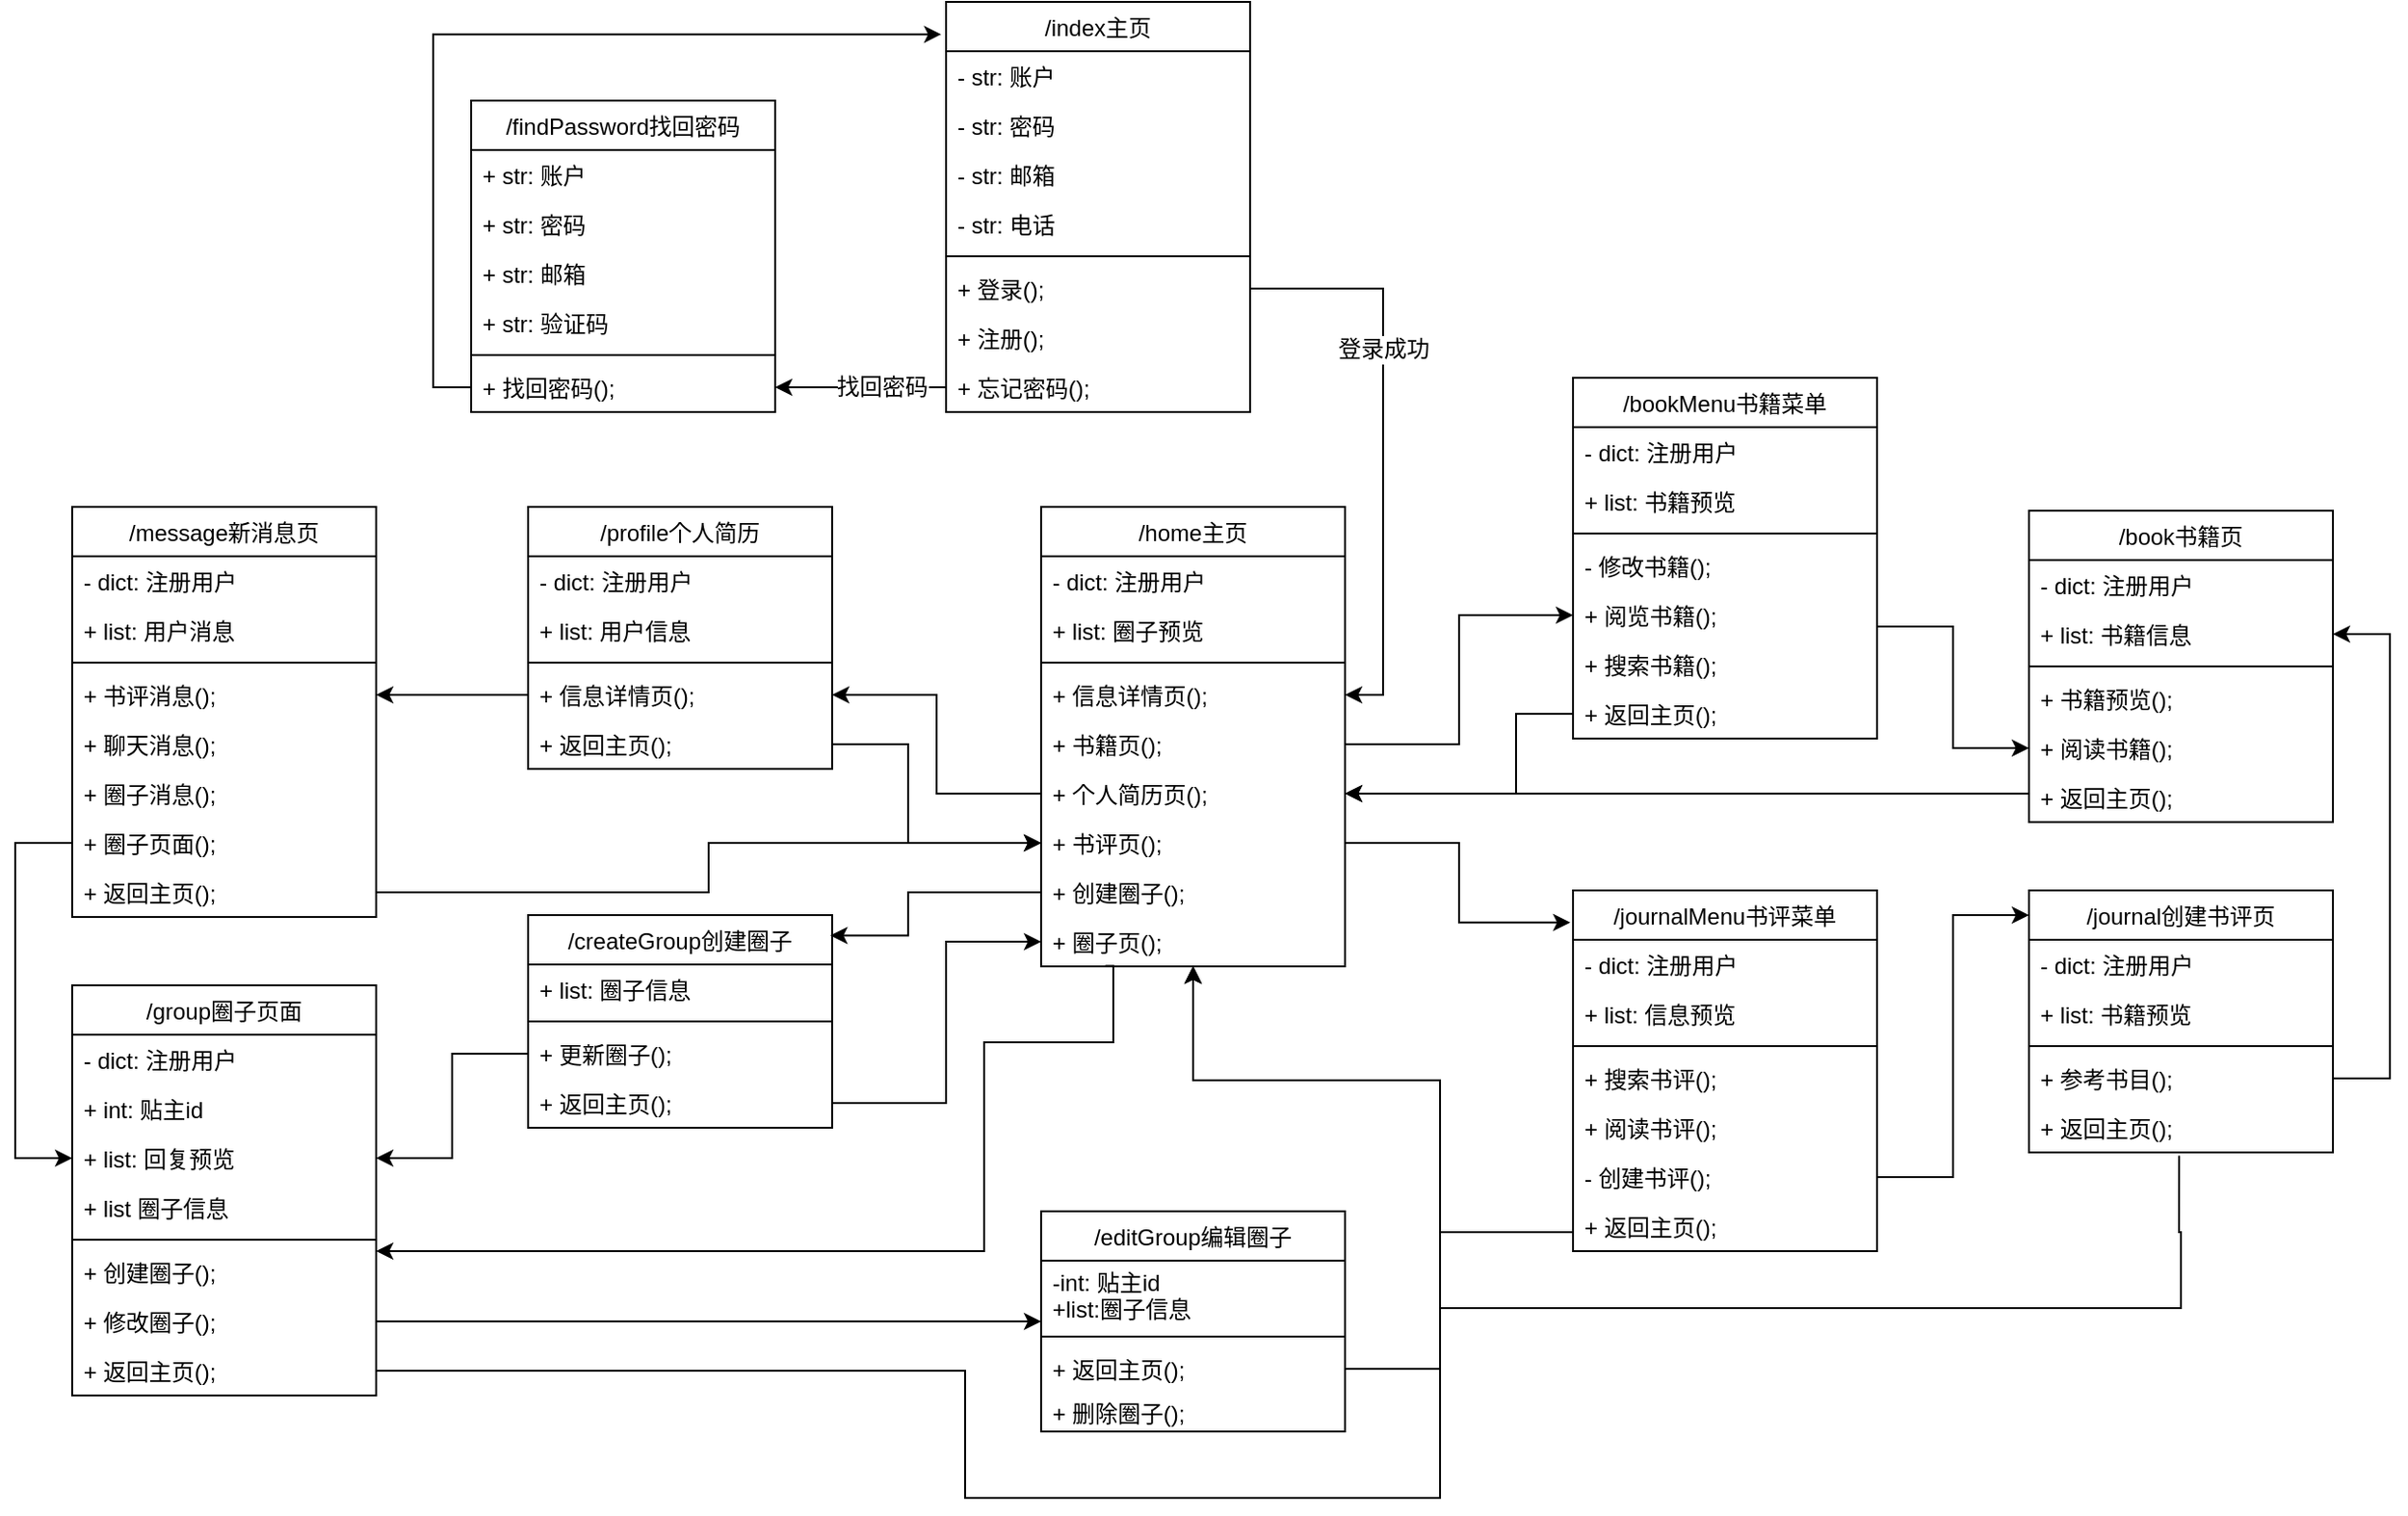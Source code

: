 <mxfile version="20.5.3" type="embed"><diagram id="C5RBs43oDa-KdzZeNtuy" name="界面类"><mxGraphModel dx="1267" dy="376" grid="1" gridSize="10" guides="1" tooltips="1" connect="1" arrows="1" fold="1" page="1" pageScale="1" pageWidth="827" pageHeight="1169" math="0" shadow="0"><root><mxCell id="WIyWlLk6GJQsqaUBKTNV-0"/><mxCell id="WIyWlLk6GJQsqaUBKTNV-1" parent="WIyWlLk6GJQsqaUBKTNV-0"/><mxCell id="zkfFHV4jXpPFQw0GAbJ--0" value="/index主页" style="swimlane;fontStyle=0;align=center;verticalAlign=middle;childLayout=stackLayout;horizontal=1;startSize=26;horizontalStack=0;resizeParent=1;resizeLast=0;collapsible=1;marginBottom=0;rounded=0;shadow=0;strokeWidth=1;fontFamily=Helvetica;fontSize=12;" parent="WIyWlLk6GJQsqaUBKTNV-1" vertex="1"><mxGeometry x="-10" y="352" width="160" height="216" as="geometry"><mxRectangle x="230" y="140" width="160" height="26" as="alternateBounds"/></mxGeometry></mxCell><mxCell id="zkfFHV4jXpPFQw0GAbJ--1" value="- str: 账户" style="text;align=left;verticalAlign=middle;spacingLeft=4;spacingRight=4;overflow=hidden;rotatable=0;points=[[0,0.5],[1,0.5]];portConstraint=eastwest;fontFamily=Helvetica;fontSize=12;" parent="zkfFHV4jXpPFQw0GAbJ--0" vertex="1"><mxGeometry y="26" width="160" height="26" as="geometry"/></mxCell><mxCell id="zkfFHV4jXpPFQw0GAbJ--2" value="- str: 密码" style="text;align=left;verticalAlign=middle;spacingLeft=4;spacingRight=4;overflow=hidden;rotatable=0;points=[[0,0.5],[1,0.5]];portConstraint=eastwest;rounded=0;shadow=0;html=0;fontFamily=Helvetica;fontSize=12;" parent="zkfFHV4jXpPFQw0GAbJ--0" vertex="1"><mxGeometry y="52" width="160" height="26" as="geometry"/></mxCell><mxCell id="zkfFHV4jXpPFQw0GAbJ--3" value="- str: 邮箱" style="text;align=left;verticalAlign=middle;spacingLeft=4;spacingRight=4;overflow=hidden;rotatable=0;points=[[0,0.5],[1,0.5]];portConstraint=eastwest;rounded=0;shadow=0;html=0;fontFamily=Helvetica;fontSize=12;" parent="zkfFHV4jXpPFQw0GAbJ--0" vertex="1"><mxGeometry y="78" width="160" height="26" as="geometry"/></mxCell><mxCell id="_SCDaBS0Un0cS2Lp7n6x-0" value="- str: 电话" style="text;align=left;verticalAlign=middle;spacingLeft=4;spacingRight=4;overflow=hidden;rotatable=0;points=[[0,0.5],[1,0.5]];portConstraint=eastwest;rounded=0;shadow=0;html=0;fontFamily=Helvetica;fontSize=12;" parent="zkfFHV4jXpPFQw0GAbJ--0" vertex="1"><mxGeometry y="104" width="160" height="26" as="geometry"/></mxCell><mxCell id="zkfFHV4jXpPFQw0GAbJ--4" value="" style="line;html=1;strokeWidth=1;align=left;verticalAlign=middle;spacingTop=-1;spacingLeft=3;spacingRight=3;rotatable=0;labelPosition=right;points=[];portConstraint=eastwest;fontFamily=Helvetica;fontSize=12;" parent="zkfFHV4jXpPFQw0GAbJ--0" vertex="1"><mxGeometry y="130" width="160" height="8" as="geometry"/></mxCell><mxCell id="zkfFHV4jXpPFQw0GAbJ--5" value="+ 登录();" style="text;align=left;verticalAlign=middle;spacingLeft=4;spacingRight=4;overflow=hidden;rotatable=0;points=[[0,0.5],[1,0.5]];portConstraint=eastwest;fontFamily=Helvetica;fontSize=12;" parent="zkfFHV4jXpPFQw0GAbJ--0" vertex="1"><mxGeometry y="138" width="160" height="26" as="geometry"/></mxCell><mxCell id="_SCDaBS0Un0cS2Lp7n6x-1" value="+ 注册();" style="text;align=left;verticalAlign=middle;spacingLeft=4;spacingRight=4;overflow=hidden;rotatable=0;points=[[0,0.5],[1,0.5]];portConstraint=eastwest;fontFamily=Helvetica;fontSize=12;" parent="zkfFHV4jXpPFQw0GAbJ--0" vertex="1"><mxGeometry y="164" width="160" height="26" as="geometry"/></mxCell><mxCell id="_SCDaBS0Un0cS2Lp7n6x-2" value="+ 忘记密码();" style="text;align=left;verticalAlign=middle;spacingLeft=4;spacingRight=4;overflow=hidden;rotatable=0;points=[[0,0.5],[1,0.5]];portConstraint=eastwest;fontFamily=Helvetica;fontSize=12;" parent="zkfFHV4jXpPFQw0GAbJ--0" vertex="1"><mxGeometry y="190" width="160" height="26" as="geometry"/></mxCell><mxCell id="zkfFHV4jXpPFQw0GAbJ--17" value="/home主页" style="swimlane;fontStyle=0;align=center;verticalAlign=middle;childLayout=stackLayout;horizontal=1;startSize=26;horizontalStack=0;resizeParent=1;resizeLast=0;collapsible=1;marginBottom=0;rounded=0;shadow=0;strokeWidth=1;fontFamily=Helvetica;fontSize=12;" parent="WIyWlLk6GJQsqaUBKTNV-1" vertex="1"><mxGeometry x="40" y="618" width="160" height="242" as="geometry"><mxRectangle x="550" y="140" width="160" height="26" as="alternateBounds"/></mxGeometry></mxCell><mxCell id="zkfFHV4jXpPFQw0GAbJ--18" value="- dict: 注册用户" style="text;align=left;verticalAlign=middle;spacingLeft=4;spacingRight=4;overflow=hidden;rotatable=0;points=[[0,0.5],[1,0.5]];portConstraint=eastwest;fontFamily=Helvetica;fontSize=12;" parent="zkfFHV4jXpPFQw0GAbJ--17" vertex="1"><mxGeometry y="26" width="160" height="26" as="geometry"/></mxCell><mxCell id="_SCDaBS0Un0cS2Lp7n6x-17" value="+ list: 圈子预览" style="text;align=left;verticalAlign=middle;spacingLeft=4;spacingRight=4;overflow=hidden;rotatable=0;points=[[0,0.5],[1,0.5]];portConstraint=eastwest;fontFamily=Helvetica;fontSize=12;" parent="zkfFHV4jXpPFQw0GAbJ--17" vertex="1"><mxGeometry y="52" width="160" height="26" as="geometry"/></mxCell><mxCell id="zkfFHV4jXpPFQw0GAbJ--23" value="" style="line;html=1;strokeWidth=1;align=left;verticalAlign=middle;spacingTop=-1;spacingLeft=3;spacingRight=3;rotatable=0;labelPosition=right;points=[];portConstraint=eastwest;fontFamily=Helvetica;fontSize=12;" parent="zkfFHV4jXpPFQw0GAbJ--17" vertex="1"><mxGeometry y="78" width="160" height="8" as="geometry"/></mxCell><mxCell id="zkfFHV4jXpPFQw0GAbJ--25" value="+ 信息详情页();" style="text;align=left;verticalAlign=middle;spacingLeft=4;spacingRight=4;overflow=hidden;rotatable=0;points=[[0,0.5],[1,0.5]];portConstraint=eastwest;fontFamily=Helvetica;fontSize=12;" parent="zkfFHV4jXpPFQw0GAbJ--17" vertex="1"><mxGeometry y="86" width="160" height="26" as="geometry"/></mxCell><mxCell id="_SCDaBS0Un0cS2Lp7n6x-20" value="+ 书籍页();" style="text;align=left;verticalAlign=middle;spacingLeft=4;spacingRight=4;overflow=hidden;rotatable=0;points=[[0,0.5],[1,0.5]];portConstraint=eastwest;fontFamily=Helvetica;fontSize=12;" parent="zkfFHV4jXpPFQw0GAbJ--17" vertex="1"><mxGeometry y="112" width="160" height="26" as="geometry"/></mxCell><mxCell id="_SCDaBS0Un0cS2Lp7n6x-21" value="+ 个人简历页();" style="text;align=left;verticalAlign=middle;spacingLeft=4;spacingRight=4;overflow=hidden;rotatable=0;points=[[0,0.5],[1,0.5]];portConstraint=eastwest;fontFamily=Helvetica;fontSize=12;" parent="zkfFHV4jXpPFQw0GAbJ--17" vertex="1"><mxGeometry y="138" width="160" height="26" as="geometry"/></mxCell><mxCell id="_SCDaBS0Un0cS2Lp7n6x-22" value="+ 书评页();" style="text;align=left;verticalAlign=middle;spacingLeft=4;spacingRight=4;overflow=hidden;rotatable=0;points=[[0,0.5],[1,0.5]];portConstraint=eastwest;fontFamily=Helvetica;fontSize=12;" parent="zkfFHV4jXpPFQw0GAbJ--17" vertex="1"><mxGeometry y="164" width="160" height="26" as="geometry"/></mxCell><mxCell id="cIUitprs8CScgekG14FF-29" value="+ 创建圈子();" style="text;align=left;verticalAlign=middle;spacingLeft=4;spacingRight=4;overflow=hidden;rotatable=0;points=[[0,0.5],[1,0.5]];portConstraint=eastwest;fontFamily=Helvetica;fontSize=12;" parent="zkfFHV4jXpPFQw0GAbJ--17" vertex="1"><mxGeometry y="190" width="160" height="26" as="geometry"/></mxCell><mxCell id="_SCDaBS0Un0cS2Lp7n6x-23" value="+ 圈子页();" style="text;align=left;verticalAlign=middle;spacingLeft=4;spacingRight=4;overflow=hidden;rotatable=0;points=[[0,0.5],[1,0.5]];portConstraint=eastwest;fontFamily=Helvetica;fontSize=12;" parent="zkfFHV4jXpPFQw0GAbJ--17" vertex="1"><mxGeometry y="216" width="160" height="26" as="geometry"/></mxCell><mxCell id="_SCDaBS0Un0cS2Lp7n6x-4" value="/findPassword找回密码" style="swimlane;fontStyle=0;align=center;verticalAlign=middle;childLayout=stackLayout;horizontal=1;startSize=26;horizontalStack=0;resizeParent=1;resizeLast=0;collapsible=1;marginBottom=0;rounded=0;shadow=0;strokeWidth=1;fontFamily=Helvetica;fontSize=12;" parent="WIyWlLk6GJQsqaUBKTNV-1" vertex="1"><mxGeometry x="-260" y="404" width="160" height="164" as="geometry"><mxRectangle x="230" y="140" width="160" height="26" as="alternateBounds"/></mxGeometry></mxCell><mxCell id="_SCDaBS0Un0cS2Lp7n6x-5" value="+ str: 账户" style="text;align=left;verticalAlign=middle;spacingLeft=4;spacingRight=4;overflow=hidden;rotatable=0;points=[[0,0.5],[1,0.5]];portConstraint=eastwest;fontFamily=Helvetica;fontSize=12;" parent="_SCDaBS0Un0cS2Lp7n6x-4" vertex="1"><mxGeometry y="26" width="160" height="26" as="geometry"/></mxCell><mxCell id="_SCDaBS0Un0cS2Lp7n6x-6" value="+ str: 密码" style="text;align=left;verticalAlign=middle;spacingLeft=4;spacingRight=4;overflow=hidden;rotatable=0;points=[[0,0.5],[1,0.5]];portConstraint=eastwest;rounded=0;shadow=0;html=0;fontFamily=Helvetica;fontSize=12;" parent="_SCDaBS0Un0cS2Lp7n6x-4" vertex="1"><mxGeometry y="52" width="160" height="26" as="geometry"/></mxCell><mxCell id="_SCDaBS0Un0cS2Lp7n6x-8" value="+ str: 邮箱" style="text;align=left;verticalAlign=middle;spacingLeft=4;spacingRight=4;overflow=hidden;rotatable=0;points=[[0,0.5],[1,0.5]];portConstraint=eastwest;rounded=0;shadow=0;html=0;fontFamily=Helvetica;fontSize=12;" parent="_SCDaBS0Un0cS2Lp7n6x-4" vertex="1"><mxGeometry y="78" width="160" height="26" as="geometry"/></mxCell><mxCell id="_SCDaBS0Un0cS2Lp7n6x-7" value="+ str: 验证码" style="text;align=left;verticalAlign=middle;spacingLeft=4;spacingRight=4;overflow=hidden;rotatable=0;points=[[0,0.5],[1,0.5]];portConstraint=eastwest;rounded=0;shadow=0;html=0;fontFamily=Helvetica;fontSize=12;" parent="_SCDaBS0Un0cS2Lp7n6x-4" vertex="1"><mxGeometry y="104" width="160" height="26" as="geometry"/></mxCell><mxCell id="_SCDaBS0Un0cS2Lp7n6x-9" value="" style="line;html=1;strokeWidth=1;align=left;verticalAlign=middle;spacingTop=-1;spacingLeft=3;spacingRight=3;rotatable=0;labelPosition=right;points=[];portConstraint=eastwest;fontFamily=Helvetica;fontSize=12;" parent="_SCDaBS0Un0cS2Lp7n6x-4" vertex="1"><mxGeometry y="130" width="160" height="8" as="geometry"/></mxCell><mxCell id="_SCDaBS0Un0cS2Lp7n6x-13" value="+ 找回密码();" style="text;align=left;verticalAlign=middle;spacingLeft=4;spacingRight=4;overflow=hidden;rotatable=0;points=[[0,0.5],[1,0.5]];portConstraint=eastwest;fontFamily=Helvetica;fontSize=12;" parent="_SCDaBS0Un0cS2Lp7n6x-4" vertex="1"><mxGeometry y="138" width="160" height="26" as="geometry"/></mxCell><mxCell id="_SCDaBS0Un0cS2Lp7n6x-15" style="edgeStyle=orthogonalEdgeStyle;rounded=0;orthogonalLoop=1;jettySize=auto;html=1;entryX=1;entryY=0.5;entryDx=0;entryDy=0;exitX=1;exitY=0.5;exitDx=0;exitDy=0;fontFamily=Helvetica;fontSize=12;align=center;verticalAlign=middle;" parent="WIyWlLk6GJQsqaUBKTNV-1" source="zkfFHV4jXpPFQw0GAbJ--5" target="zkfFHV4jXpPFQw0GAbJ--25" edge="1"><mxGeometry relative="1" as="geometry"/></mxCell><mxCell id="_SCDaBS0Un0cS2Lp7n6x-16" value="登录成功" style="edgeLabel;html=1;align=center;verticalAlign=middle;resizable=0;points=[];fontFamily=Helvetica;fontSize=12;" parent="_SCDaBS0Un0cS2Lp7n6x-15" vertex="1" connectable="0"><mxGeometry x="-0.228" relative="1" as="geometry"><mxPoint y="-16" as="offset"/></mxGeometry></mxCell><mxCell id="_SCDaBS0Un0cS2Lp7n6x-12" style="edgeStyle=orthogonalEdgeStyle;rounded=0;orthogonalLoop=1;jettySize=auto;html=1;entryX=-0.016;entryY=0.079;entryDx=0;entryDy=0;entryPerimeter=0;exitX=0;exitY=0.5;exitDx=0;exitDy=0;fontFamily=Helvetica;fontSize=12;align=center;verticalAlign=middle;" parent="WIyWlLk6GJQsqaUBKTNV-1" source="_SCDaBS0Un0cS2Lp7n6x-13" target="zkfFHV4jXpPFQw0GAbJ--0" edge="1"><mxGeometry relative="1" as="geometry"><mxPoint x="-260" y="513" as="targetPoint"/></mxGeometry></mxCell><mxCell id="_SCDaBS0Un0cS2Lp7n6x-3" style="edgeStyle=orthogonalEdgeStyle;rounded=0;orthogonalLoop=1;jettySize=auto;html=1;entryX=1;entryY=0.5;entryDx=0;entryDy=0;fontFamily=Helvetica;fontSize=12;align=center;verticalAlign=middle;" parent="WIyWlLk6GJQsqaUBKTNV-1" source="_SCDaBS0Un0cS2Lp7n6x-2" target="_SCDaBS0Un0cS2Lp7n6x-13" edge="1"><mxGeometry relative="1" as="geometry"><mxPoint x="-30" y="503" as="targetPoint"/></mxGeometry></mxCell><mxCell id="_SCDaBS0Un0cS2Lp7n6x-18" value="找回密码" style="edgeLabel;html=1;align=center;verticalAlign=middle;resizable=0;points=[];fontFamily=Helvetica;fontSize=12;" parent="_SCDaBS0Un0cS2Lp7n6x-3" vertex="1" connectable="0"><mxGeometry x="0.161" y="-2" relative="1" as="geometry"><mxPoint x="18" y="2" as="offset"/></mxGeometry></mxCell><mxCell id="_SCDaBS0Un0cS2Lp7n6x-24" value="/message新消息页" style="swimlane;fontStyle=0;align=center;verticalAlign=middle;childLayout=stackLayout;horizontal=1;startSize=26;horizontalStack=0;resizeParent=1;resizeLast=0;collapsible=1;marginBottom=0;rounded=0;shadow=0;strokeWidth=1;fontFamily=Helvetica;fontSize=12;" parent="WIyWlLk6GJQsqaUBKTNV-1" vertex="1"><mxGeometry x="-470" y="618" width="160" height="216" as="geometry"><mxRectangle x="550" y="140" width="160" height="26" as="alternateBounds"/></mxGeometry></mxCell><mxCell id="_SCDaBS0Un0cS2Lp7n6x-25" value="- dict: 注册用户" style="text;align=left;verticalAlign=middle;spacingLeft=4;spacingRight=4;overflow=hidden;rotatable=0;points=[[0,0.5],[1,0.5]];portConstraint=eastwest;fontFamily=Helvetica;fontSize=12;" parent="_SCDaBS0Un0cS2Lp7n6x-24" vertex="1"><mxGeometry y="26" width="160" height="26" as="geometry"/></mxCell><mxCell id="_SCDaBS0Un0cS2Lp7n6x-26" value="+ list: 用户消息" style="text;align=left;verticalAlign=middle;spacingLeft=4;spacingRight=4;overflow=hidden;rotatable=0;points=[[0,0.5],[1,0.5]];portConstraint=eastwest;fontFamily=Helvetica;fontSize=12;" parent="_SCDaBS0Un0cS2Lp7n6x-24" vertex="1"><mxGeometry y="52" width="160" height="26" as="geometry"/></mxCell><mxCell id="_SCDaBS0Un0cS2Lp7n6x-27" value="" style="line;html=1;strokeWidth=1;align=left;verticalAlign=middle;spacingTop=-1;spacingLeft=3;spacingRight=3;rotatable=0;labelPosition=right;points=[];portConstraint=eastwest;fontFamily=Helvetica;fontSize=12;" parent="_SCDaBS0Un0cS2Lp7n6x-24" vertex="1"><mxGeometry y="78" width="160" height="8" as="geometry"/></mxCell><mxCell id="_SCDaBS0Un0cS2Lp7n6x-28" value="+ 书评消息();" style="text;align=left;verticalAlign=middle;spacingLeft=4;spacingRight=4;overflow=hidden;rotatable=0;points=[[0,0.5],[1,0.5]];portConstraint=eastwest;fontFamily=Helvetica;fontSize=12;" parent="_SCDaBS0Un0cS2Lp7n6x-24" vertex="1"><mxGeometry y="86" width="160" height="26" as="geometry"/></mxCell><mxCell id="_SCDaBS0Un0cS2Lp7n6x-30" value="+ 聊天消息();" style="text;align=left;verticalAlign=middle;spacingLeft=4;spacingRight=4;overflow=hidden;rotatable=0;points=[[0,0.5],[1,0.5]];portConstraint=eastwest;fontFamily=Helvetica;fontSize=12;" parent="_SCDaBS0Un0cS2Lp7n6x-24" vertex="1"><mxGeometry y="112" width="160" height="26" as="geometry"/></mxCell><mxCell id="_SCDaBS0Un0cS2Lp7n6x-31" value="+ 圈子消息();" style="text;align=left;verticalAlign=middle;spacingLeft=4;spacingRight=4;overflow=hidden;rotatable=0;points=[[0,0.5],[1,0.5]];portConstraint=eastwest;fontFamily=Helvetica;fontSize=12;" parent="_SCDaBS0Un0cS2Lp7n6x-24" vertex="1"><mxGeometry y="138" width="160" height="26" as="geometry"/></mxCell><mxCell id="_SCDaBS0Un0cS2Lp7n6x-32" value="+ 圈子页面();" style="text;align=left;verticalAlign=middle;spacingLeft=4;spacingRight=4;overflow=hidden;rotatable=0;points=[[0,0.5],[1,0.5]];portConstraint=eastwest;fontFamily=Helvetica;fontSize=12;" parent="_SCDaBS0Un0cS2Lp7n6x-24" vertex="1"><mxGeometry y="164" width="160" height="26" as="geometry"/></mxCell><mxCell id="63" value="+ 返回主页();" style="text;align=left;verticalAlign=middle;spacingLeft=4;spacingRight=4;overflow=hidden;rotatable=0;points=[[0,0.5],[1,0.5]];portConstraint=eastwest;fontFamily=Helvetica;fontSize=12;" vertex="1" parent="_SCDaBS0Un0cS2Lp7n6x-24"><mxGeometry y="190" width="160" height="26" as="geometry"/></mxCell><mxCell id="_SCDaBS0Un0cS2Lp7n6x-33" style="edgeStyle=orthogonalEdgeStyle;rounded=0;orthogonalLoop=1;jettySize=auto;html=1;entryX=1;entryY=0.5;entryDx=0;entryDy=0;fontFamily=Helvetica;fontSize=12;align=center;verticalAlign=middle;exitX=0;exitY=0.5;exitDx=0;exitDy=0;" parent="WIyWlLk6GJQsqaUBKTNV-1" source="_SCDaBS0Un0cS2Lp7n6x-61" target="_SCDaBS0Un0cS2Lp7n6x-28" edge="1"><mxGeometry relative="1" as="geometry"/></mxCell><mxCell id="_SCDaBS0Un0cS2Lp7n6x-35" value="/bookMenu书籍菜单" style="swimlane;fontStyle=0;align=center;verticalAlign=middle;childLayout=stackLayout;horizontal=1;startSize=26;horizontalStack=0;resizeParent=1;resizeLast=0;collapsible=1;marginBottom=0;rounded=0;shadow=0;strokeWidth=1;fontFamily=Helvetica;fontSize=12;" parent="WIyWlLk6GJQsqaUBKTNV-1" vertex="1"><mxGeometry x="320" y="550" width="160" height="190" as="geometry"><mxRectangle x="550" y="140" width="160" height="26" as="alternateBounds"/></mxGeometry></mxCell><mxCell id="_SCDaBS0Un0cS2Lp7n6x-36" value="- dict: 注册用户" style="text;align=left;verticalAlign=middle;spacingLeft=4;spacingRight=4;overflow=hidden;rotatable=0;points=[[0,0.5],[1,0.5]];portConstraint=eastwest;fontFamily=Helvetica;fontSize=12;" parent="_SCDaBS0Un0cS2Lp7n6x-35" vertex="1"><mxGeometry y="26" width="160" height="26" as="geometry"/></mxCell><mxCell id="_SCDaBS0Un0cS2Lp7n6x-37" value="+ list: 书籍预览" style="text;align=left;verticalAlign=middle;spacingLeft=4;spacingRight=4;overflow=hidden;rotatable=0;points=[[0,0.5],[1,0.5]];portConstraint=eastwest;fontFamily=Helvetica;fontSize=12;" parent="_SCDaBS0Un0cS2Lp7n6x-35" vertex="1"><mxGeometry y="52" width="160" height="26" as="geometry"/></mxCell><mxCell id="_SCDaBS0Un0cS2Lp7n6x-38" value="" style="line;html=1;strokeWidth=1;align=left;verticalAlign=middle;spacingTop=-1;spacingLeft=3;spacingRight=3;rotatable=0;labelPosition=right;points=[];portConstraint=eastwest;fontFamily=Helvetica;fontSize=12;" parent="_SCDaBS0Un0cS2Lp7n6x-35" vertex="1"><mxGeometry y="78" width="160" height="8" as="geometry"/></mxCell><mxCell id="cIUitprs8CScgekG14FF-0" value="- 修改书籍();" style="text;align=left;verticalAlign=middle;spacingLeft=4;spacingRight=4;overflow=hidden;rotatable=0;points=[[0,0.5],[1,0.5]];portConstraint=eastwest;fontFamily=Helvetica;fontSize=12;" parent="_SCDaBS0Un0cS2Lp7n6x-35" vertex="1"><mxGeometry y="86" width="160" height="26" as="geometry"/></mxCell><mxCell id="_SCDaBS0Un0cS2Lp7n6x-40" value="+ 阅览书籍();" style="text;align=left;verticalAlign=middle;spacingLeft=4;spacingRight=4;overflow=hidden;rotatable=0;points=[[0,0.5],[1,0.5]];portConstraint=eastwest;fontFamily=Helvetica;fontSize=12;" parent="_SCDaBS0Un0cS2Lp7n6x-35" vertex="1"><mxGeometry y="112" width="160" height="26" as="geometry"/></mxCell><mxCell id="_SCDaBS0Un0cS2Lp7n6x-39" value="+ 搜索书籍();" style="text;align=left;verticalAlign=middle;spacingLeft=4;spacingRight=4;overflow=hidden;rotatable=0;points=[[0,0.5],[1,0.5]];portConstraint=eastwest;fontFamily=Helvetica;fontSize=12;" parent="_SCDaBS0Un0cS2Lp7n6x-35" vertex="1"><mxGeometry y="138" width="160" height="26" as="geometry"/></mxCell><mxCell id="55" value="+ 返回主页();" style="text;align=left;verticalAlign=middle;spacingLeft=4;spacingRight=4;overflow=hidden;rotatable=0;points=[[0,0.5],[1,0.5]];portConstraint=eastwest;fontFamily=Helvetica;fontSize=12;" vertex="1" parent="_SCDaBS0Un0cS2Lp7n6x-35"><mxGeometry y="164" width="160" height="26" as="geometry"/></mxCell><mxCell id="_SCDaBS0Un0cS2Lp7n6x-44" style="edgeStyle=orthogonalEdgeStyle;rounded=0;orthogonalLoop=1;jettySize=auto;html=1;entryX=0;entryY=0.5;entryDx=0;entryDy=0;fontFamily=Helvetica;fontSize=12;align=center;verticalAlign=middle;" parent="WIyWlLk6GJQsqaUBKTNV-1" source="_SCDaBS0Un0cS2Lp7n6x-20" target="_SCDaBS0Un0cS2Lp7n6x-40" edge="1"><mxGeometry relative="1" as="geometry"/></mxCell><mxCell id="_SCDaBS0Un0cS2Lp7n6x-46" value="/journalMenu书评菜单" style="swimlane;fontStyle=0;align=center;verticalAlign=middle;childLayout=stackLayout;horizontal=1;startSize=26;horizontalStack=0;resizeParent=1;resizeLast=0;collapsible=1;marginBottom=0;rounded=0;shadow=0;strokeWidth=1;fontFamily=Helvetica;fontSize=12;" parent="WIyWlLk6GJQsqaUBKTNV-1" vertex="1"><mxGeometry x="320" y="820" width="160" height="190" as="geometry"><mxRectangle x="550" y="140" width="160" height="26" as="alternateBounds"/></mxGeometry></mxCell><mxCell id="_SCDaBS0Un0cS2Lp7n6x-47" value="- dict: 注册用户" style="text;align=left;verticalAlign=middle;spacingLeft=4;spacingRight=4;overflow=hidden;rotatable=0;points=[[0,0.5],[1,0.5]];portConstraint=eastwest;fontFamily=Helvetica;fontSize=12;" parent="_SCDaBS0Un0cS2Lp7n6x-46" vertex="1"><mxGeometry y="26" width="160" height="26" as="geometry"/></mxCell><mxCell id="_SCDaBS0Un0cS2Lp7n6x-48" value="+ list: 信息预览" style="text;align=left;verticalAlign=middle;spacingLeft=4;spacingRight=4;overflow=hidden;rotatable=0;points=[[0,0.5],[1,0.5]];portConstraint=eastwest;fontFamily=Helvetica;fontSize=12;" parent="_SCDaBS0Un0cS2Lp7n6x-46" vertex="1"><mxGeometry y="52" width="160" height="26" as="geometry"/></mxCell><mxCell id="_SCDaBS0Un0cS2Lp7n6x-49" value="" style="line;html=1;strokeWidth=1;align=left;verticalAlign=middle;spacingTop=-1;spacingLeft=3;spacingRight=3;rotatable=0;labelPosition=right;points=[];portConstraint=eastwest;fontFamily=Helvetica;fontSize=12;" parent="_SCDaBS0Un0cS2Lp7n6x-46" vertex="1"><mxGeometry y="78" width="160" height="8" as="geometry"/></mxCell><mxCell id="_SCDaBS0Un0cS2Lp7n6x-50" value="+ 搜索书评();" style="text;align=left;verticalAlign=middle;spacingLeft=4;spacingRight=4;overflow=hidden;rotatable=0;points=[[0,0.5],[1,0.5]];portConstraint=eastwest;fontFamily=Helvetica;fontSize=12;" parent="_SCDaBS0Un0cS2Lp7n6x-46" vertex="1"><mxGeometry y="86" width="160" height="26" as="geometry"/></mxCell><mxCell id="_SCDaBS0Un0cS2Lp7n6x-51" value="+ 阅读书评();" style="text;align=left;verticalAlign=middle;spacingLeft=4;spacingRight=4;overflow=hidden;rotatable=0;points=[[0,0.5],[1,0.5]];portConstraint=eastwest;fontFamily=Helvetica;fontSize=12;" parent="_SCDaBS0Un0cS2Lp7n6x-46" vertex="1"><mxGeometry y="112" width="160" height="26" as="geometry"/></mxCell><mxCell id="_SCDaBS0Un0cS2Lp7n6x-52" value="- 创建书评();" style="text;align=left;verticalAlign=middle;spacingLeft=4;spacingRight=4;overflow=hidden;rotatable=0;points=[[0,0.5],[1,0.5]];portConstraint=eastwest;fontFamily=Helvetica;fontSize=12;" parent="_SCDaBS0Un0cS2Lp7n6x-46" vertex="1"><mxGeometry y="138" width="160" height="26" as="geometry"/></mxCell><mxCell id="_SCDaBS0Un0cS2Lp7n6x-53" value="+ 返回主页();" style="text;align=left;verticalAlign=middle;spacingLeft=4;spacingRight=4;overflow=hidden;rotatable=0;points=[[0,0.5],[1,0.5]];portConstraint=eastwest;fontFamily=Helvetica;fontSize=12;" parent="_SCDaBS0Un0cS2Lp7n6x-46" vertex="1"><mxGeometry y="164" width="160" height="26" as="geometry"/></mxCell><object label="/profile个人简历" yes="" ok="" id="_SCDaBS0Un0cS2Lp7n6x-57"><mxCell style="swimlane;fontStyle=0;align=center;verticalAlign=middle;childLayout=stackLayout;horizontal=1;startSize=26;horizontalStack=0;resizeParent=1;resizeLast=0;collapsible=1;marginBottom=0;rounded=0;shadow=0;strokeWidth=1;fontFamily=Helvetica;fontSize=12;" parent="WIyWlLk6GJQsqaUBKTNV-1" vertex="1"><mxGeometry x="-230" y="618" width="160" height="138" as="geometry"><mxRectangle x="550" y="140" width="160" height="26" as="alternateBounds"/></mxGeometry></mxCell></object><mxCell id="_SCDaBS0Un0cS2Lp7n6x-58" value="- dict: 注册用户" style="text;align=left;verticalAlign=middle;spacingLeft=4;spacingRight=4;overflow=hidden;rotatable=0;points=[[0,0.5],[1,0.5]];portConstraint=eastwest;fontFamily=Helvetica;fontSize=12;" parent="_SCDaBS0Un0cS2Lp7n6x-57" vertex="1"><mxGeometry y="26" width="160" height="26" as="geometry"/></mxCell><mxCell id="_SCDaBS0Un0cS2Lp7n6x-59" value="+ list: 用户信息" style="text;align=left;verticalAlign=middle;spacingLeft=4;spacingRight=4;overflow=hidden;rotatable=0;points=[[0,0.5],[1,0.5]];portConstraint=eastwest;fontFamily=Helvetica;fontSize=12;" parent="_SCDaBS0Un0cS2Lp7n6x-57" vertex="1"><mxGeometry y="52" width="160" height="26" as="geometry"/></mxCell><mxCell id="_SCDaBS0Un0cS2Lp7n6x-60" value="" style="line;html=1;strokeWidth=1;align=left;verticalAlign=middle;spacingTop=-1;spacingLeft=3;spacingRight=3;rotatable=0;labelPosition=right;points=[];portConstraint=eastwest;fontFamily=Helvetica;fontSize=12;" parent="_SCDaBS0Un0cS2Lp7n6x-57" vertex="1"><mxGeometry y="78" width="160" height="8" as="geometry"/></mxCell><mxCell id="_SCDaBS0Un0cS2Lp7n6x-61" value="+ 信息详情页();" style="text;align=left;verticalAlign=middle;spacingLeft=4;spacingRight=4;overflow=hidden;rotatable=0;points=[[0,0.5],[1,0.5]];portConstraint=eastwest;fontFamily=Helvetica;fontSize=12;" parent="_SCDaBS0Un0cS2Lp7n6x-57" vertex="1"><mxGeometry y="86" width="160" height="26" as="geometry"/></mxCell><mxCell id="61" value="+ 返回主页();" style="text;align=left;verticalAlign=middle;spacingLeft=4;spacingRight=4;overflow=hidden;rotatable=0;points=[[0,0.5],[1,0.5]];portConstraint=eastwest;fontFamily=Helvetica;fontSize=12;" vertex="1" parent="_SCDaBS0Un0cS2Lp7n6x-57"><mxGeometry y="112" width="160" height="26" as="geometry"/></mxCell><mxCell id="_SCDaBS0Un0cS2Lp7n6x-67" value="/group圈子页面" style="swimlane;fontStyle=0;align=center;verticalAlign=middle;childLayout=stackLayout;horizontal=1;startSize=26;horizontalStack=0;resizeParent=1;resizeLast=0;collapsible=1;marginBottom=0;rounded=0;shadow=0;strokeWidth=1;fontFamily=Helvetica;fontSize=12;" parent="WIyWlLk6GJQsqaUBKTNV-1" vertex="1"><mxGeometry x="-470" y="870" width="160" height="216" as="geometry"><mxRectangle x="550" y="140" width="160" height="26" as="alternateBounds"/></mxGeometry></mxCell><mxCell id="_SCDaBS0Un0cS2Lp7n6x-68" value="- dict: 注册用户" style="text;align=left;verticalAlign=middle;spacingLeft=4;spacingRight=4;overflow=hidden;rotatable=0;points=[[0,0.5],[1,0.5]];portConstraint=eastwest;fontFamily=Helvetica;fontSize=12;" parent="_SCDaBS0Un0cS2Lp7n6x-67" vertex="1"><mxGeometry y="26" width="160" height="26" as="geometry"/></mxCell><mxCell id="cIUitprs8CScgekG14FF-26" value="+ int: 贴主id" style="text;align=left;verticalAlign=middle;spacingLeft=4;spacingRight=4;overflow=hidden;rotatable=0;points=[[0,0.5],[1,0.5]];portConstraint=eastwest;fontFamily=Helvetica;fontSize=12;" parent="_SCDaBS0Un0cS2Lp7n6x-67" vertex="1"><mxGeometry y="52" width="160" height="26" as="geometry"/></mxCell><mxCell id="cIUitprs8CScgekG14FF-28" value="+ list: 回复预览" style="text;align=left;verticalAlign=middle;spacingLeft=4;spacingRight=4;overflow=hidden;rotatable=0;points=[[0,0.5],[1,0.5]];portConstraint=eastwest;fontFamily=Helvetica;fontSize=12;" parent="_SCDaBS0Un0cS2Lp7n6x-67" vertex="1"><mxGeometry y="78" width="160" height="26" as="geometry"/></mxCell><mxCell id="cIUitprs8CScgekG14FF-30" value="+ list 圈子信息" style="text;align=left;verticalAlign=middle;spacingLeft=4;spacingRight=4;overflow=hidden;rotatable=0;points=[[0,0.5],[1,0.5]];portConstraint=eastwest;fontFamily=Helvetica;fontSize=12;" parent="_SCDaBS0Un0cS2Lp7n6x-67" vertex="1"><mxGeometry y="104" width="160" height="26" as="geometry"/></mxCell><mxCell id="_SCDaBS0Un0cS2Lp7n6x-70" value="" style="line;html=1;strokeWidth=1;align=left;verticalAlign=middle;spacingTop=-1;spacingLeft=3;spacingRight=3;rotatable=0;labelPosition=right;points=[];portConstraint=eastwest;fontFamily=Helvetica;fontSize=12;" parent="_SCDaBS0Un0cS2Lp7n6x-67" vertex="1"><mxGeometry y="130" width="160" height="8" as="geometry"/></mxCell><mxCell id="_SCDaBS0Un0cS2Lp7n6x-75" value="+ 创建圈子();" style="text;align=left;verticalAlign=middle;spacingLeft=4;spacingRight=4;overflow=hidden;rotatable=0;points=[[0,0.5],[1,0.5]];portConstraint=eastwest;fontFamily=Helvetica;fontSize=12;" parent="_SCDaBS0Un0cS2Lp7n6x-67" vertex="1"><mxGeometry y="138" width="160" height="26" as="geometry"/></mxCell><mxCell id="47" value="+ 修改圈子();" style="text;align=left;verticalAlign=middle;spacingLeft=4;spacingRight=4;overflow=hidden;rotatable=0;points=[[0,0.5],[1,0.5]];portConstraint=eastwest;fontFamily=Helvetica;fontSize=12;" vertex="1" parent="_SCDaBS0Un0cS2Lp7n6x-67"><mxGeometry y="164" width="160" height="26" as="geometry"/></mxCell><mxCell id="59" value="+ 返回主页();" style="text;align=left;verticalAlign=middle;spacingLeft=4;spacingRight=4;overflow=hidden;rotatable=0;points=[[0,0.5],[1,0.5]];portConstraint=eastwest;fontFamily=Helvetica;fontSize=12;" vertex="1" parent="_SCDaBS0Un0cS2Lp7n6x-67"><mxGeometry y="190" width="160" height="26" as="geometry"/></mxCell><mxCell id="_SCDaBS0Un0cS2Lp7n6x-76" value="/book书籍页" style="swimlane;fontStyle=0;align=center;verticalAlign=middle;childLayout=stackLayout;horizontal=1;startSize=26;horizontalStack=0;resizeParent=1;resizeLast=0;collapsible=1;marginBottom=0;rounded=0;shadow=0;strokeWidth=1;fontFamily=Helvetica;fontSize=12;" parent="WIyWlLk6GJQsqaUBKTNV-1" vertex="1"><mxGeometry x="560" y="620" width="160" height="164" as="geometry"><mxRectangle x="550" y="140" width="160" height="26" as="alternateBounds"/></mxGeometry></mxCell><mxCell id="_SCDaBS0Un0cS2Lp7n6x-77" value="- dict: 注册用户" style="text;align=left;verticalAlign=middle;spacingLeft=4;spacingRight=4;overflow=hidden;rotatable=0;points=[[0,0.5],[1,0.5]];portConstraint=eastwest;fontFamily=Helvetica;fontSize=12;" parent="_SCDaBS0Un0cS2Lp7n6x-76" vertex="1"><mxGeometry y="26" width="160" height="26" as="geometry"/></mxCell><mxCell id="_SCDaBS0Un0cS2Lp7n6x-78" value="+ list: 书籍信息" style="text;align=left;verticalAlign=middle;spacingLeft=4;spacingRight=4;overflow=hidden;rotatable=0;points=[[0,0.5],[1,0.5]];portConstraint=eastwest;fontFamily=Helvetica;fontSize=12;" parent="_SCDaBS0Un0cS2Lp7n6x-76" vertex="1"><mxGeometry y="52" width="160" height="26" as="geometry"/></mxCell><mxCell id="_SCDaBS0Un0cS2Lp7n6x-79" value="" style="line;html=1;strokeWidth=1;align=left;verticalAlign=middle;spacingTop=-1;spacingLeft=3;spacingRight=3;rotatable=0;labelPosition=right;points=[];portConstraint=eastwest;fontFamily=Helvetica;fontSize=12;" parent="_SCDaBS0Un0cS2Lp7n6x-76" vertex="1"><mxGeometry y="78" width="160" height="8" as="geometry"/></mxCell><mxCell id="_SCDaBS0Un0cS2Lp7n6x-97" value="+ 书籍预览();" style="text;align=left;verticalAlign=middle;spacingLeft=4;spacingRight=4;overflow=hidden;rotatable=0;points=[[0,0.5],[1,0.5]];portConstraint=eastwest;fontFamily=Helvetica;fontSize=12;" parent="_SCDaBS0Un0cS2Lp7n6x-76" vertex="1"><mxGeometry y="86" width="160" height="26" as="geometry"/></mxCell><mxCell id="_SCDaBS0Un0cS2Lp7n6x-82" value="+ 阅读书籍();" style="text;align=left;verticalAlign=middle;spacingLeft=4;spacingRight=4;overflow=hidden;rotatable=0;points=[[0,0.5],[1,0.5]];portConstraint=eastwest;fontFamily=Helvetica;fontSize=12;" parent="_SCDaBS0Un0cS2Lp7n6x-76" vertex="1"><mxGeometry y="112" width="160" height="26" as="geometry"/></mxCell><mxCell id="56" value="+ 返回主页();" style="text;align=left;verticalAlign=middle;spacingLeft=4;spacingRight=4;overflow=hidden;rotatable=0;points=[[0,0.5],[1,0.5]];portConstraint=eastwest;fontFamily=Helvetica;fontSize=12;" vertex="1" parent="_SCDaBS0Un0cS2Lp7n6x-76"><mxGeometry y="138" width="160" height="26" as="geometry"/></mxCell><mxCell id="_SCDaBS0Un0cS2Lp7n6x-86" style="edgeStyle=orthogonalEdgeStyle;rounded=0;orthogonalLoop=1;jettySize=auto;html=1;entryX=0;entryY=0.5;entryDx=0;entryDy=0;" parent="WIyWlLk6GJQsqaUBKTNV-1" source="_SCDaBS0Un0cS2Lp7n6x-40" edge="1"><mxGeometry relative="1" as="geometry"><mxPoint x="560" y="745" as="targetPoint"/><Array as="points"><mxPoint x="520" y="681"/><mxPoint x="520" y="745"/></Array></mxGeometry></mxCell><mxCell id="_SCDaBS0Un0cS2Lp7n6x-100" value="/journal创建书评页" style="swimlane;fontStyle=0;align=center;verticalAlign=middle;childLayout=stackLayout;horizontal=1;startSize=26;horizontalStack=0;resizeParent=1;resizeLast=0;collapsible=1;marginBottom=0;rounded=0;shadow=0;strokeWidth=1;fontFamily=Helvetica;fontSize=12;" parent="WIyWlLk6GJQsqaUBKTNV-1" vertex="1"><mxGeometry x="560" y="820" width="160" height="138" as="geometry"><mxRectangle x="550" y="140" width="160" height="26" as="alternateBounds"/></mxGeometry></mxCell><mxCell id="_SCDaBS0Un0cS2Lp7n6x-101" value="- dict: 注册用户" style="text;align=left;verticalAlign=middle;spacingLeft=4;spacingRight=4;overflow=hidden;rotatable=0;points=[[0,0.5],[1,0.5]];portConstraint=eastwest;fontFamily=Helvetica;fontSize=12;" parent="_SCDaBS0Un0cS2Lp7n6x-100" vertex="1"><mxGeometry y="26" width="160" height="26" as="geometry"/></mxCell><mxCell id="_SCDaBS0Un0cS2Lp7n6x-102" value="+ list: 书籍预览" style="text;align=left;verticalAlign=middle;spacingLeft=4;spacingRight=4;overflow=hidden;rotatable=0;points=[[0,0.5],[1,0.5]];portConstraint=eastwest;fontFamily=Helvetica;fontSize=12;" parent="_SCDaBS0Un0cS2Lp7n6x-100" vertex="1"><mxGeometry y="52" width="160" height="26" as="geometry"/></mxCell><mxCell id="_SCDaBS0Un0cS2Lp7n6x-103" value="" style="line;html=1;strokeWidth=1;align=left;verticalAlign=middle;spacingTop=-1;spacingLeft=3;spacingRight=3;rotatable=0;labelPosition=right;points=[];portConstraint=eastwest;fontFamily=Helvetica;fontSize=12;" parent="_SCDaBS0Un0cS2Lp7n6x-100" vertex="1"><mxGeometry y="78" width="160" height="8" as="geometry"/></mxCell><mxCell id="_SCDaBS0Un0cS2Lp7n6x-104" value="+ 参考书目();" style="text;align=left;verticalAlign=middle;spacingLeft=4;spacingRight=4;overflow=hidden;rotatable=0;points=[[0,0.5],[1,0.5]];portConstraint=eastwest;fontFamily=Helvetica;fontSize=12;" parent="_SCDaBS0Un0cS2Lp7n6x-100" vertex="1"><mxGeometry y="86" width="160" height="26" as="geometry"/></mxCell><mxCell id="57" value="+ 返回主页();" style="text;align=left;verticalAlign=middle;spacingLeft=4;spacingRight=4;overflow=hidden;rotatable=0;points=[[0,0.5],[1,0.5]];portConstraint=eastwest;fontFamily=Helvetica;fontSize=12;" vertex="1" parent="_SCDaBS0Un0cS2Lp7n6x-100"><mxGeometry y="112" width="160" height="26" as="geometry"/></mxCell><mxCell id="cIUitprs8CScgekG14FF-31" value="/createGroup创建圈子" style="swimlane;fontStyle=0;align=center;verticalAlign=middle;childLayout=stackLayout;horizontal=1;startSize=26;horizontalStack=0;resizeParent=1;resizeLast=0;collapsible=1;marginBottom=0;rounded=0;shadow=0;strokeWidth=1;fontFamily=Helvetica;fontSize=12;" parent="WIyWlLk6GJQsqaUBKTNV-1" vertex="1"><mxGeometry x="-230" y="833" width="160" height="112" as="geometry"><mxRectangle x="550" y="140" width="160" height="26" as="alternateBounds"/></mxGeometry></mxCell><mxCell id="cIUitprs8CScgekG14FF-37" value="+ list: 圈子信息" style="text;align=left;verticalAlign=middle;spacingLeft=4;spacingRight=4;overflow=hidden;rotatable=0;points=[[0,0.5],[1,0.5]];portConstraint=eastwest;fontFamily=Helvetica;fontSize=12;" parent="cIUitprs8CScgekG14FF-31" vertex="1"><mxGeometry y="26" width="160" height="26" as="geometry"/></mxCell><mxCell id="cIUitprs8CScgekG14FF-38" value="" style="line;html=1;strokeWidth=1;align=left;verticalAlign=middle;spacingTop=-1;spacingLeft=3;spacingRight=3;rotatable=0;labelPosition=right;points=[];portConstraint=eastwest;fontFamily=Helvetica;fontSize=12;" parent="cIUitprs8CScgekG14FF-31" vertex="1"><mxGeometry y="52" width="160" height="8" as="geometry"/></mxCell><mxCell id="cIUitprs8CScgekG14FF-39" value="+ 更新圈子();" style="text;align=left;verticalAlign=middle;spacingLeft=4;spacingRight=4;overflow=hidden;rotatable=0;points=[[0,0.5],[1,0.5]];portConstraint=eastwest;fontFamily=Helvetica;fontSize=12;" parent="cIUitprs8CScgekG14FF-31" vertex="1"><mxGeometry y="60" width="160" height="26" as="geometry"/></mxCell><mxCell id="58" value="+ 返回主页();" style="text;align=left;verticalAlign=middle;spacingLeft=4;spacingRight=4;overflow=hidden;rotatable=0;points=[[0,0.5],[1,0.5]];portConstraint=eastwest;fontFamily=Helvetica;fontSize=12;" vertex="1" parent="cIUitprs8CScgekG14FF-31"><mxGeometry y="86" width="160" height="26" as="geometry"/></mxCell><mxCell id="2" value="/editGroup编辑圈子" style="swimlane;fontStyle=0;align=center;verticalAlign=middle;childLayout=stackLayout;horizontal=1;startSize=26;horizontalStack=0;resizeParent=1;resizeLast=0;collapsible=1;marginBottom=0;rounded=0;shadow=0;strokeWidth=1;fontFamily=Helvetica;fontSize=12;" parent="WIyWlLk6GJQsqaUBKTNV-1" vertex="1"><mxGeometry x="40" y="989" width="160" height="116" as="geometry"><mxRectangle x="550" y="140" width="160" height="26" as="alternateBounds"/></mxGeometry></mxCell><mxCell id="8" value="-int: 贴主id&#10;+list:圈子信息" style="text;align=left;verticalAlign=middle;spacingLeft=4;spacingRight=4;overflow=hidden;rotatable=0;points=[[0,0.5],[1,0.5]];portConstraint=eastwest;fontFamily=Helvetica;fontSize=12;" parent="2" vertex="1"><mxGeometry y="26" width="160" height="36" as="geometry"/></mxCell><mxCell id="9" value="" style="line;html=1;strokeWidth=1;align=left;verticalAlign=middle;spacingTop=-1;spacingLeft=3;spacingRight=3;rotatable=0;labelPosition=right;points=[];portConstraint=eastwest;fontFamily=Helvetica;fontSize=12;" parent="2" vertex="1"><mxGeometry y="62" width="160" height="8" as="geometry"/></mxCell><mxCell id="62" value="+ 返回主页();" style="text;align=left;verticalAlign=middle;spacingLeft=4;spacingRight=4;overflow=hidden;rotatable=0;points=[[0,0.5],[1,0.5]];portConstraint=eastwest;fontFamily=Helvetica;fontSize=12;" vertex="1" parent="2"><mxGeometry y="70" width="160" height="26" as="geometry"/></mxCell><mxCell id="10" value="+ 删除圈子();" style="text;align=left;verticalAlign=middle;spacingLeft=4;spacingRight=4;overflow=hidden;rotatable=0;points=[[0,0.5],[1,0.5]];portConstraint=eastwest;fontFamily=Helvetica;fontSize=12;" parent="2" vertex="1"><mxGeometry y="96" width="160" height="20" as="geometry"/></mxCell><mxCell id="17" value="" style="endArrow=classic;html=1;rounded=0;exitX=0;exitY=0.5;exitDx=0;exitDy=0;entryX=1;entryY=0.5;entryDx=0;entryDy=0;edgeStyle=orthogonalEdgeStyle;" edge="1" parent="WIyWlLk6GJQsqaUBKTNV-1" source="cIUitprs8CScgekG14FF-39" target="cIUitprs8CScgekG14FF-28"><mxGeometry width="50" height="50" relative="1" as="geometry"><mxPoint x="-390" y="900" as="sourcePoint"/><mxPoint x="-340" y="850" as="targetPoint"/></mxGeometry></mxCell><mxCell id="18" value="" style="endArrow=classic;html=1;rounded=0;entryX=0;entryY=0.5;entryDx=0;entryDy=0;edgeStyle=orthogonalEdgeStyle;exitX=0;exitY=0.5;exitDx=0;exitDy=0;" edge="1" parent="WIyWlLk6GJQsqaUBKTNV-1" source="_SCDaBS0Un0cS2Lp7n6x-32" target="cIUitprs8CScgekG14FF-28"><mxGeometry width="50" height="50" relative="1" as="geometry"><mxPoint x="-590" y="780" as="sourcePoint"/><mxPoint x="-60" y="810" as="targetPoint"/><Array as="points"><mxPoint x="-500" y="795"/><mxPoint x="-500" y="961"/></Array></mxGeometry></mxCell><mxCell id="19" value="" style="endArrow=classic;html=1;rounded=0;edgeStyle=orthogonalEdgeStyle;exitX=0.211;exitY=0.992;exitDx=0;exitDy=0;exitPerimeter=0;" edge="1" parent="WIyWlLk6GJQsqaUBKTNV-1" source="_SCDaBS0Un0cS2Lp7n6x-23"><mxGeometry width="50" height="50" relative="1" as="geometry"><mxPoint x="30" y="890" as="sourcePoint"/><mxPoint x="-310" y="1010" as="targetPoint"/><Array as="points"><mxPoint x="78" y="860"/><mxPoint x="78" y="900"/><mxPoint x="10" y="900"/><mxPoint x="10" y="1010"/></Array></mxGeometry></mxCell><mxCell id="48" value="" style="endArrow=classic;html=1;rounded=0;entryX=1;entryY=0.5;entryDx=0;entryDy=0;exitX=0;exitY=0.5;exitDx=0;exitDy=0;edgeStyle=orthogonalEdgeStyle;" edge="1" parent="WIyWlLk6GJQsqaUBKTNV-1" source="_SCDaBS0Un0cS2Lp7n6x-21" target="_SCDaBS0Un0cS2Lp7n6x-61"><mxGeometry width="50" height="50" relative="1" as="geometry"><mxPoint x="110" y="810" as="sourcePoint"/><mxPoint x="160" y="760" as="targetPoint"/></mxGeometry></mxCell><mxCell id="49" value="" style="endArrow=classic;html=1;rounded=0;entryX=-0.009;entryY=0.089;entryDx=0;entryDy=0;entryPerimeter=0;exitX=1;exitY=0.5;exitDx=0;exitDy=0;edgeStyle=orthogonalEdgeStyle;" edge="1" parent="WIyWlLk6GJQsqaUBKTNV-1" source="_SCDaBS0Un0cS2Lp7n6x-22" target="_SCDaBS0Un0cS2Lp7n6x-46"><mxGeometry width="50" height="50" relative="1" as="geometry"><mxPoint x="500" y="920" as="sourcePoint"/><mxPoint x="550" y="870" as="targetPoint"/><Array as="points"><mxPoint x="260" y="795"/><mxPoint x="260" y="837"/></Array></mxGeometry></mxCell><mxCell id="53" value="" style="endArrow=classic;html=1;rounded=0;exitX=1;exitY=0.5;exitDx=0;exitDy=0;edgeStyle=orthogonalEdgeStyle;" edge="1" parent="WIyWlLk6GJQsqaUBKTNV-1" source="_SCDaBS0Un0cS2Lp7n6x-52"><mxGeometry width="50" height="50" relative="1" as="geometry"><mxPoint x="460" y="850" as="sourcePoint"/><mxPoint x="560" y="833" as="targetPoint"/><Array as="points"><mxPoint x="520" y="971"/><mxPoint x="520" y="833"/></Array></mxGeometry></mxCell><mxCell id="54" value="" style="endArrow=classic;html=1;rounded=0;entryX=1;entryY=0.5;entryDx=0;entryDy=0;exitX=1;exitY=0.5;exitDx=0;exitDy=0;edgeStyle=orthogonalEdgeStyle;" edge="1" parent="WIyWlLk6GJQsqaUBKTNV-1" source="_SCDaBS0Un0cS2Lp7n6x-104" target="_SCDaBS0Un0cS2Lp7n6x-78"><mxGeometry width="50" height="50" relative="1" as="geometry"><mxPoint x="460" y="850" as="sourcePoint"/><mxPoint x="510" y="800" as="targetPoint"/><Array as="points"><mxPoint x="750" y="919"/><mxPoint x="750" y="685"/></Array></mxGeometry></mxCell><mxCell id="64" value="" style="endArrow=classic;html=1;rounded=0;exitX=1;exitY=0.5;exitDx=0;exitDy=0;edgeStyle=orthogonalEdgeStyle;" edge="1" parent="WIyWlLk6GJQsqaUBKTNV-1" source="47" target="2"><mxGeometry width="50" height="50" relative="1" as="geometry"><mxPoint x="-130" y="990" as="sourcePoint"/><mxPoint x="-80" y="940" as="targetPoint"/></mxGeometry></mxCell><mxCell id="65" value="" style="endArrow=classic;html=1;rounded=0;edgeStyle=orthogonalEdgeStyle;exitX=1;exitY=0.5;exitDx=0;exitDy=0;" edge="1" parent="WIyWlLk6GJQsqaUBKTNV-1" source="62" target="zkfFHV4jXpPFQw0GAbJ--17"><mxGeometry width="50" height="50" relative="1" as="geometry"><mxPoint x="-40" y="970" as="sourcePoint"/><mxPoint x="10" y="920" as="targetPoint"/><Array as="points"><mxPoint x="250" y="1072"/><mxPoint x="250" y="920"/><mxPoint x="120" y="920"/></Array></mxGeometry></mxCell><mxCell id="66" value="" style="endArrow=classic;html=1;rounded=0;edgeStyle=orthogonalEdgeStyle;exitX=1;exitY=0.5;exitDx=0;exitDy=0;" edge="1" parent="WIyWlLk6GJQsqaUBKTNV-1" source="59" target="zkfFHV4jXpPFQw0GAbJ--17"><mxGeometry width="50" height="50" relative="1" as="geometry"><mxPoint x="-160" y="1000" as="sourcePoint"/><mxPoint x="-10" y="1140" as="targetPoint"/><Array as="points"><mxPoint y="1073"/><mxPoint y="1140"/><mxPoint x="250" y="1140"/><mxPoint x="250" y="920"/><mxPoint x="120" y="920"/></Array></mxGeometry></mxCell><mxCell id="68" value="" style="endArrow=classic;html=1;rounded=0;edgeStyle=orthogonalEdgeStyle;exitX=0;exitY=0.5;exitDx=0;exitDy=0;entryX=0.994;entryY=0.096;entryDx=0;entryDy=0;entryPerimeter=0;" edge="1" parent="WIyWlLk6GJQsqaUBKTNV-1" source="cIUitprs8CScgekG14FF-29" target="cIUitprs8CScgekG14FF-31"><mxGeometry width="50" height="50" relative="1" as="geometry"><mxPoint x="-50" y="900" as="sourcePoint"/><mxPoint y="850" as="targetPoint"/><Array as="points"><mxPoint x="-30" y="821"/><mxPoint x="-30" y="844"/></Array></mxGeometry></mxCell><mxCell id="69" value="" style="endArrow=classic;html=1;rounded=0;edgeStyle=orthogonalEdgeStyle;exitX=1;exitY=0.5;exitDx=0;exitDy=0;entryX=0;entryY=0.5;entryDx=0;entryDy=0;" edge="1" parent="WIyWlLk6GJQsqaUBKTNV-1" source="58" target="_SCDaBS0Un0cS2Lp7n6x-23"><mxGeometry width="50" height="50" relative="1" as="geometry"><mxPoint x="-50" y="900" as="sourcePoint"/><mxPoint y="850" as="targetPoint"/><Array as="points"><mxPoint x="-10" y="932"/><mxPoint x="-10" y="847"/></Array></mxGeometry></mxCell><mxCell id="70" value="" style="endArrow=classic;html=1;rounded=0;entryX=0;entryY=0.5;entryDx=0;entryDy=0;exitX=1;exitY=0.5;exitDx=0;exitDy=0;edgeStyle=orthogonalEdgeStyle;" edge="1" parent="WIyWlLk6GJQsqaUBKTNV-1" source="61" target="_SCDaBS0Un0cS2Lp7n6x-22"><mxGeometry width="50" height="50" relative="1" as="geometry"><mxPoint x="-170" y="840" as="sourcePoint"/><mxPoint x="-120" y="790" as="targetPoint"/><Array as="points"><mxPoint x="-30" y="743"/><mxPoint x="-30" y="795"/></Array></mxGeometry></mxCell><mxCell id="71" value="" style="endArrow=classic;html=1;rounded=0;edgeStyle=orthogonalEdgeStyle;entryX=0;entryY=0.5;entryDx=0;entryDy=0;exitX=1;exitY=0.5;exitDx=0;exitDy=0;" edge="1" parent="WIyWlLk6GJQsqaUBKTNV-1" source="63" target="_SCDaBS0Un0cS2Lp7n6x-22"><mxGeometry width="50" height="50" relative="1" as="geometry"><mxPoint x="-160" y="840" as="sourcePoint"/><mxPoint x="-110" y="790" as="targetPoint"/></mxGeometry></mxCell><mxCell id="72" value="" style="endArrow=classic;html=1;rounded=0;edgeStyle=orthogonalEdgeStyle;entryX=1;entryY=0.5;entryDx=0;entryDy=0;exitX=0;exitY=0.5;exitDx=0;exitDy=0;" edge="1" parent="WIyWlLk6GJQsqaUBKTNV-1" source="55" target="_SCDaBS0Un0cS2Lp7n6x-21"><mxGeometry width="50" height="50" relative="1" as="geometry"><mxPoint x="330" y="850" as="sourcePoint"/><mxPoint x="380" y="800" as="targetPoint"/><Array as="points"><mxPoint x="290" y="727"/><mxPoint x="290" y="769"/></Array></mxGeometry></mxCell><mxCell id="73" value="" style="endArrow=classic;html=1;rounded=0;entryX=1;entryY=0.5;entryDx=0;entryDy=0;exitX=0;exitY=0.5;exitDx=0;exitDy=0;edgeStyle=orthogonalEdgeStyle;" edge="1" parent="WIyWlLk6GJQsqaUBKTNV-1" source="56" target="_SCDaBS0Un0cS2Lp7n6x-21"><mxGeometry width="50" height="50" relative="1" as="geometry"><mxPoint x="360" y="850" as="sourcePoint"/><mxPoint x="410" y="800" as="targetPoint"/><Array as="points"><mxPoint x="560" y="769"/></Array></mxGeometry></mxCell><mxCell id="74" value="" style="endArrow=classic;html=1;rounded=0;edgeStyle=orthogonalEdgeStyle;" edge="1" parent="WIyWlLk6GJQsqaUBKTNV-1" target="zkfFHV4jXpPFQw0GAbJ--17"><mxGeometry width="50" height="50" relative="1" as="geometry"><mxPoint x="320" y="900" as="sourcePoint"/><mxPoint x="370" y="850" as="targetPoint"/><Array as="points"><mxPoint x="320" y="1000"/><mxPoint x="250" y="1000"/><mxPoint x="250" y="920"/><mxPoint x="120" y="920"/></Array></mxGeometry></mxCell><mxCell id="75" value="" style="endArrow=classic;html=1;rounded=0;edgeStyle=orthogonalEdgeStyle;exitX=0.494;exitY=1.067;exitDx=0;exitDy=0;exitPerimeter=0;" edge="1" parent="WIyWlLk6GJQsqaUBKTNV-1" source="57" target="zkfFHV4jXpPFQw0GAbJ--17"><mxGeometry width="50" height="50" relative="1" as="geometry"><mxPoint x="420" y="1000" as="sourcePoint"/><mxPoint x="470" y="950" as="targetPoint"/><Array as="points"><mxPoint x="639" y="1000"/><mxPoint x="640" y="1040"/><mxPoint x="250" y="1040"/><mxPoint x="250" y="920"/><mxPoint x="120" y="920"/></Array></mxGeometry></mxCell></root></mxGraphModel></diagram></mxfile>